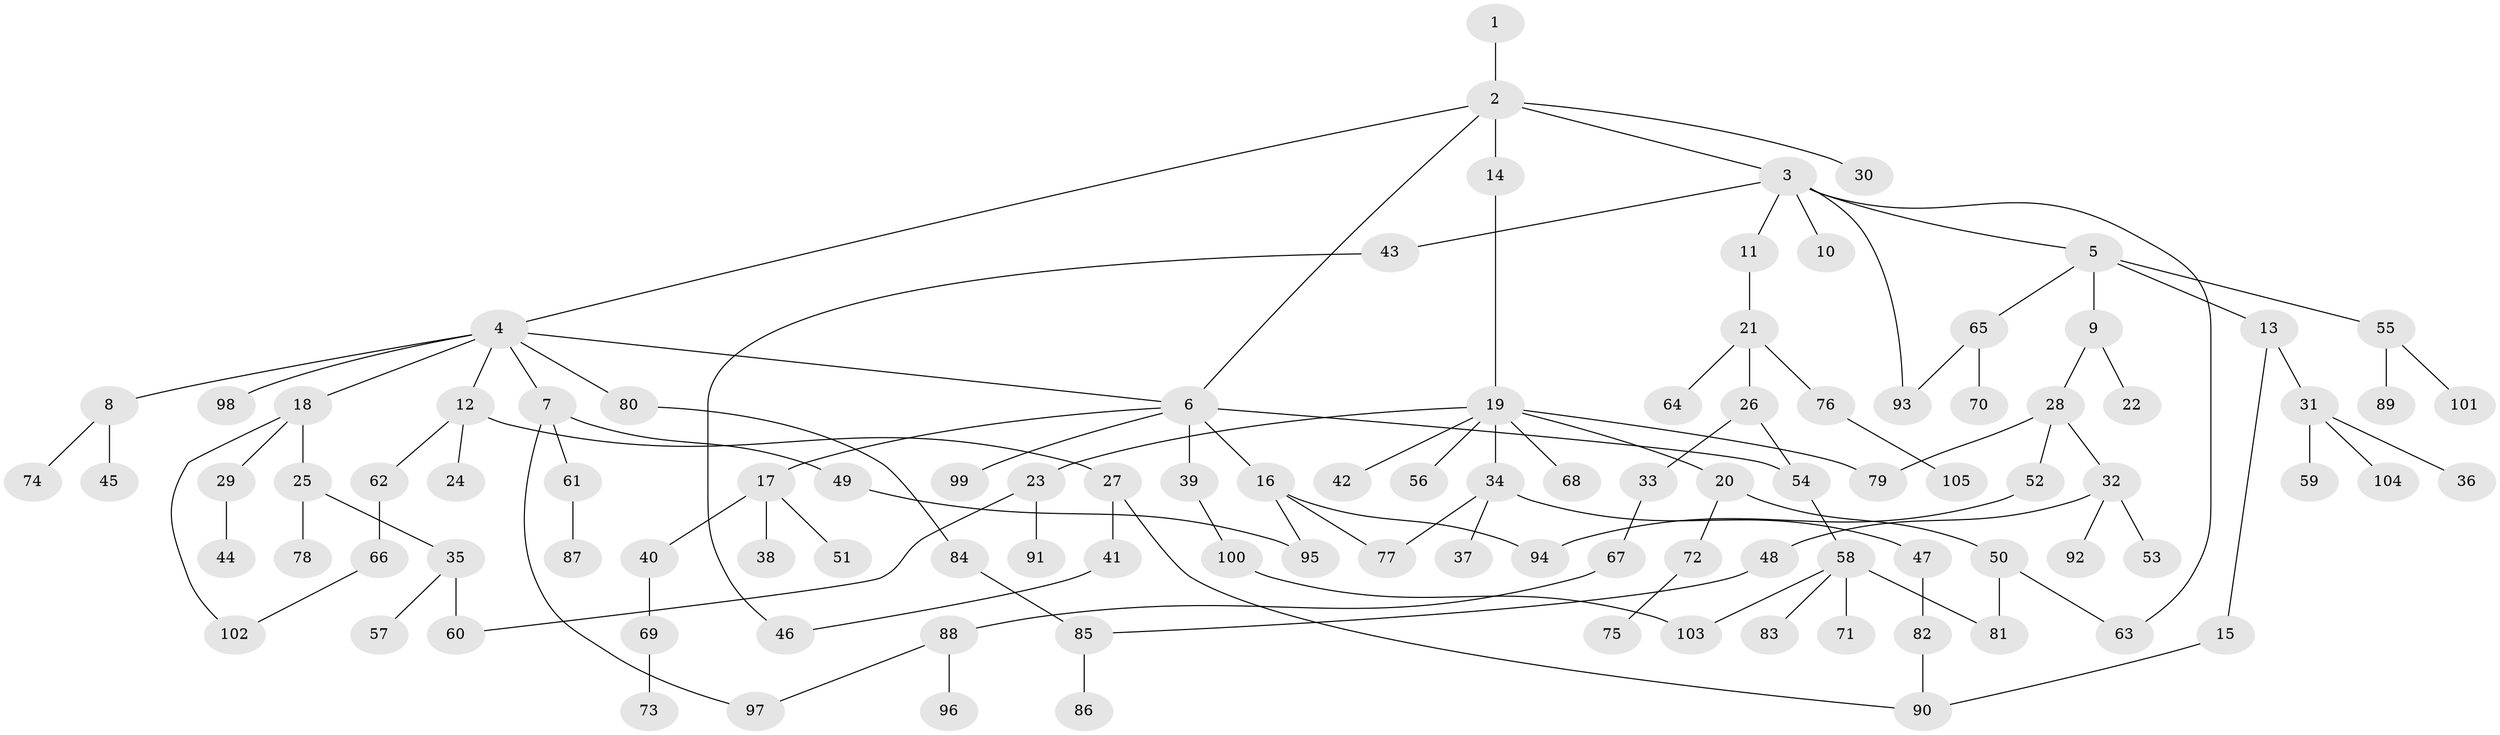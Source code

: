 // coarse degree distribution, {1: 0.3333333333333333, 5: 0.043478260869565216, 7: 0.028985507246376812, 10: 0.014492753623188406, 6: 0.014492753623188406, 4: 0.13043478260869565, 2: 0.34782608695652173, 3: 0.08695652173913043}
// Generated by graph-tools (version 1.1) at 2025/23/03/03/25 07:23:33]
// undirected, 105 vertices, 121 edges
graph export_dot {
graph [start="1"]
  node [color=gray90,style=filled];
  1;
  2;
  3;
  4;
  5;
  6;
  7;
  8;
  9;
  10;
  11;
  12;
  13;
  14;
  15;
  16;
  17;
  18;
  19;
  20;
  21;
  22;
  23;
  24;
  25;
  26;
  27;
  28;
  29;
  30;
  31;
  32;
  33;
  34;
  35;
  36;
  37;
  38;
  39;
  40;
  41;
  42;
  43;
  44;
  45;
  46;
  47;
  48;
  49;
  50;
  51;
  52;
  53;
  54;
  55;
  56;
  57;
  58;
  59;
  60;
  61;
  62;
  63;
  64;
  65;
  66;
  67;
  68;
  69;
  70;
  71;
  72;
  73;
  74;
  75;
  76;
  77;
  78;
  79;
  80;
  81;
  82;
  83;
  84;
  85;
  86;
  87;
  88;
  89;
  90;
  91;
  92;
  93;
  94;
  95;
  96;
  97;
  98;
  99;
  100;
  101;
  102;
  103;
  104;
  105;
  1 -- 2;
  2 -- 3;
  2 -- 4;
  2 -- 14;
  2 -- 30;
  2 -- 6;
  3 -- 5;
  3 -- 10;
  3 -- 11;
  3 -- 43;
  3 -- 93;
  3 -- 63;
  4 -- 6;
  4 -- 7;
  4 -- 8;
  4 -- 12;
  4 -- 18;
  4 -- 80;
  4 -- 98;
  5 -- 9;
  5 -- 13;
  5 -- 55;
  5 -- 65;
  6 -- 16;
  6 -- 17;
  6 -- 39;
  6 -- 99;
  6 -- 54;
  7 -- 49;
  7 -- 61;
  7 -- 97;
  8 -- 45;
  8 -- 74;
  9 -- 22;
  9 -- 28;
  11 -- 21;
  12 -- 24;
  12 -- 27;
  12 -- 62;
  13 -- 15;
  13 -- 31;
  14 -- 19;
  15 -- 90;
  16 -- 94;
  16 -- 77;
  16 -- 95;
  17 -- 38;
  17 -- 40;
  17 -- 51;
  18 -- 25;
  18 -- 29;
  18 -- 102;
  19 -- 20;
  19 -- 23;
  19 -- 34;
  19 -- 42;
  19 -- 56;
  19 -- 68;
  19 -- 79;
  20 -- 50;
  20 -- 72;
  21 -- 26;
  21 -- 64;
  21 -- 76;
  23 -- 91;
  23 -- 60;
  25 -- 35;
  25 -- 78;
  26 -- 33;
  26 -- 54;
  27 -- 41;
  27 -- 90;
  28 -- 32;
  28 -- 52;
  28 -- 79;
  29 -- 44;
  31 -- 36;
  31 -- 59;
  31 -- 104;
  32 -- 48;
  32 -- 53;
  32 -- 92;
  33 -- 67;
  34 -- 37;
  34 -- 47;
  34 -- 77;
  35 -- 57;
  35 -- 60;
  39 -- 100;
  40 -- 69;
  41 -- 46;
  43 -- 46;
  47 -- 82;
  48 -- 85;
  49 -- 95;
  50 -- 63;
  50 -- 81;
  52 -- 94;
  54 -- 58;
  55 -- 89;
  55 -- 101;
  58 -- 71;
  58 -- 81;
  58 -- 83;
  58 -- 103;
  61 -- 87;
  62 -- 66;
  65 -- 70;
  65 -- 93;
  66 -- 102;
  67 -- 88;
  69 -- 73;
  72 -- 75;
  76 -- 105;
  80 -- 84;
  82 -- 90;
  84 -- 85;
  85 -- 86;
  88 -- 96;
  88 -- 97;
  100 -- 103;
}
